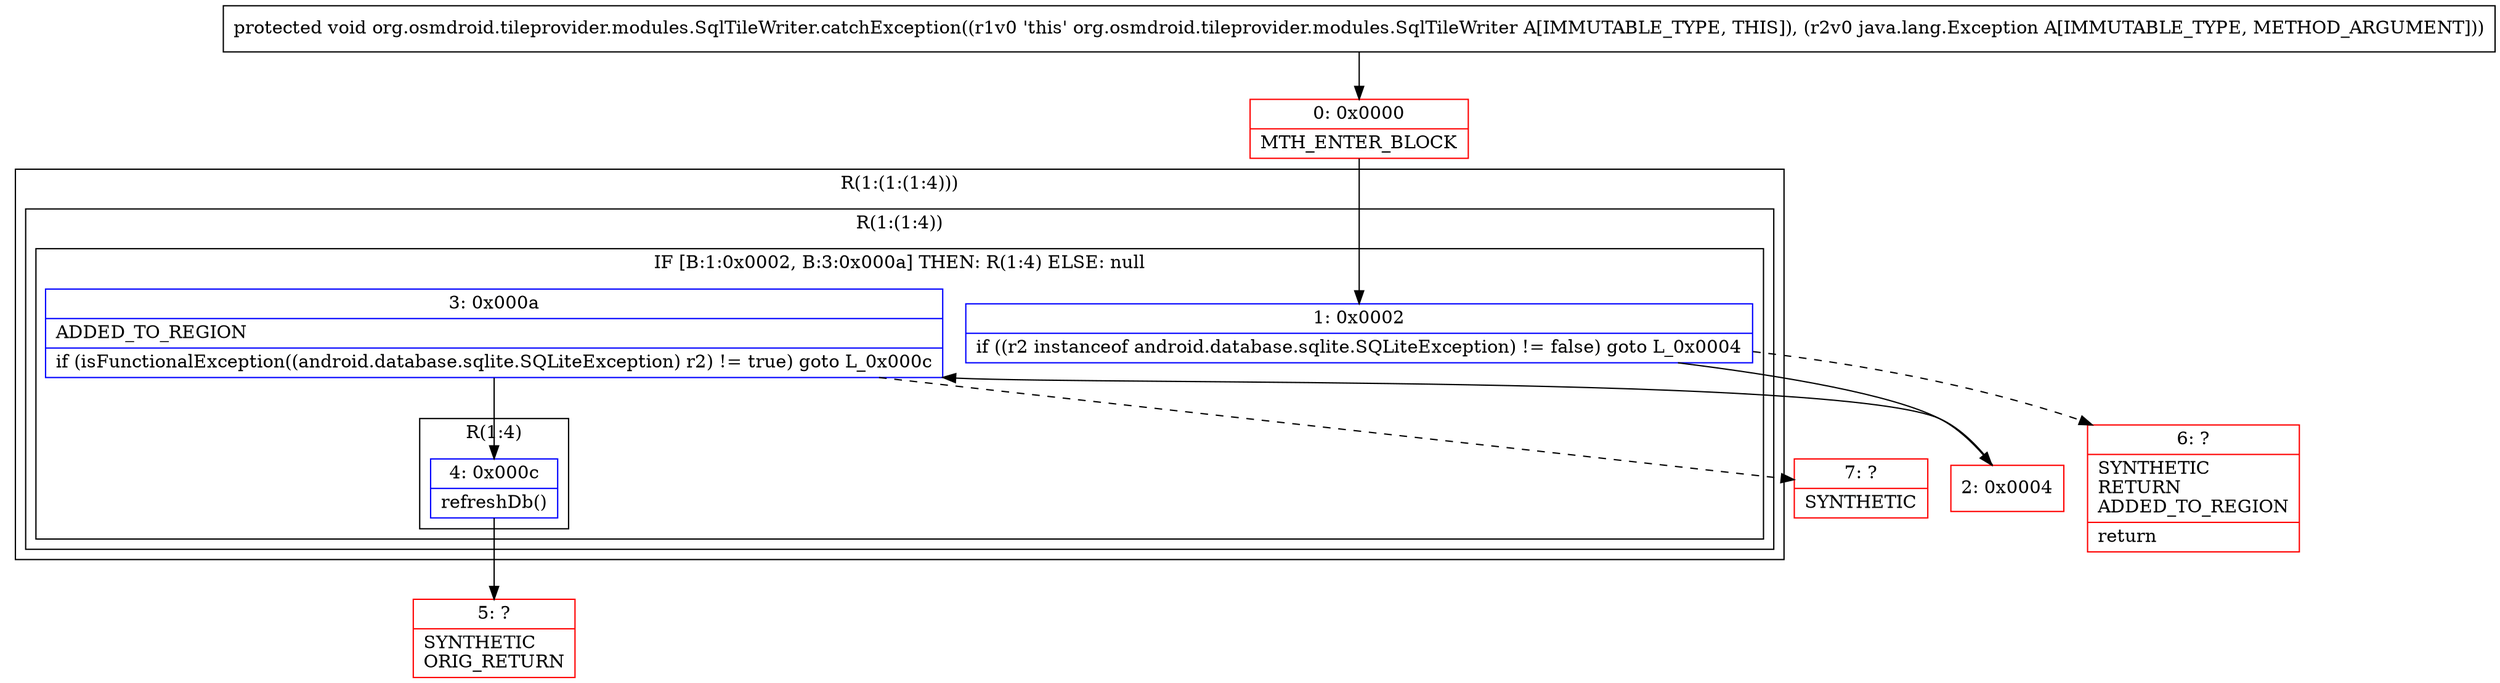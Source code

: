 digraph "CFG fororg.osmdroid.tileprovider.modules.SqlTileWriter.catchException(Ljava\/lang\/Exception;)V" {
subgraph cluster_Region_1307612209 {
label = "R(1:(1:(1:4)))";
node [shape=record,color=blue];
subgraph cluster_Region_1057803079 {
label = "R(1:(1:4))";
node [shape=record,color=blue];
subgraph cluster_IfRegion_763443373 {
label = "IF [B:1:0x0002, B:3:0x000a] THEN: R(1:4) ELSE: null";
node [shape=record,color=blue];
Node_1 [shape=record,label="{1\:\ 0x0002|if ((r2 instanceof android.database.sqlite.SQLiteException) != false) goto L_0x0004\l}"];
Node_3 [shape=record,label="{3\:\ 0x000a|ADDED_TO_REGION\l|if (isFunctionalException((android.database.sqlite.SQLiteException) r2) != true) goto L_0x000c\l}"];
subgraph cluster_Region_1671016153 {
label = "R(1:4)";
node [shape=record,color=blue];
Node_4 [shape=record,label="{4\:\ 0x000c|refreshDb()\l}"];
}
}
}
}
Node_0 [shape=record,color=red,label="{0\:\ 0x0000|MTH_ENTER_BLOCK\l}"];
Node_2 [shape=record,color=red,label="{2\:\ 0x0004}"];
Node_5 [shape=record,color=red,label="{5\:\ ?|SYNTHETIC\lORIG_RETURN\l}"];
Node_6 [shape=record,color=red,label="{6\:\ ?|SYNTHETIC\lRETURN\lADDED_TO_REGION\l|return\l}"];
Node_7 [shape=record,color=red,label="{7\:\ ?|SYNTHETIC\l}"];
MethodNode[shape=record,label="{protected void org.osmdroid.tileprovider.modules.SqlTileWriter.catchException((r1v0 'this' org.osmdroid.tileprovider.modules.SqlTileWriter A[IMMUTABLE_TYPE, THIS]), (r2v0 java.lang.Exception A[IMMUTABLE_TYPE, METHOD_ARGUMENT])) }"];
MethodNode -> Node_0;
Node_1 -> Node_2;
Node_1 -> Node_6[style=dashed];
Node_3 -> Node_4;
Node_3 -> Node_7[style=dashed];
Node_4 -> Node_5;
Node_0 -> Node_1;
Node_2 -> Node_3;
}


